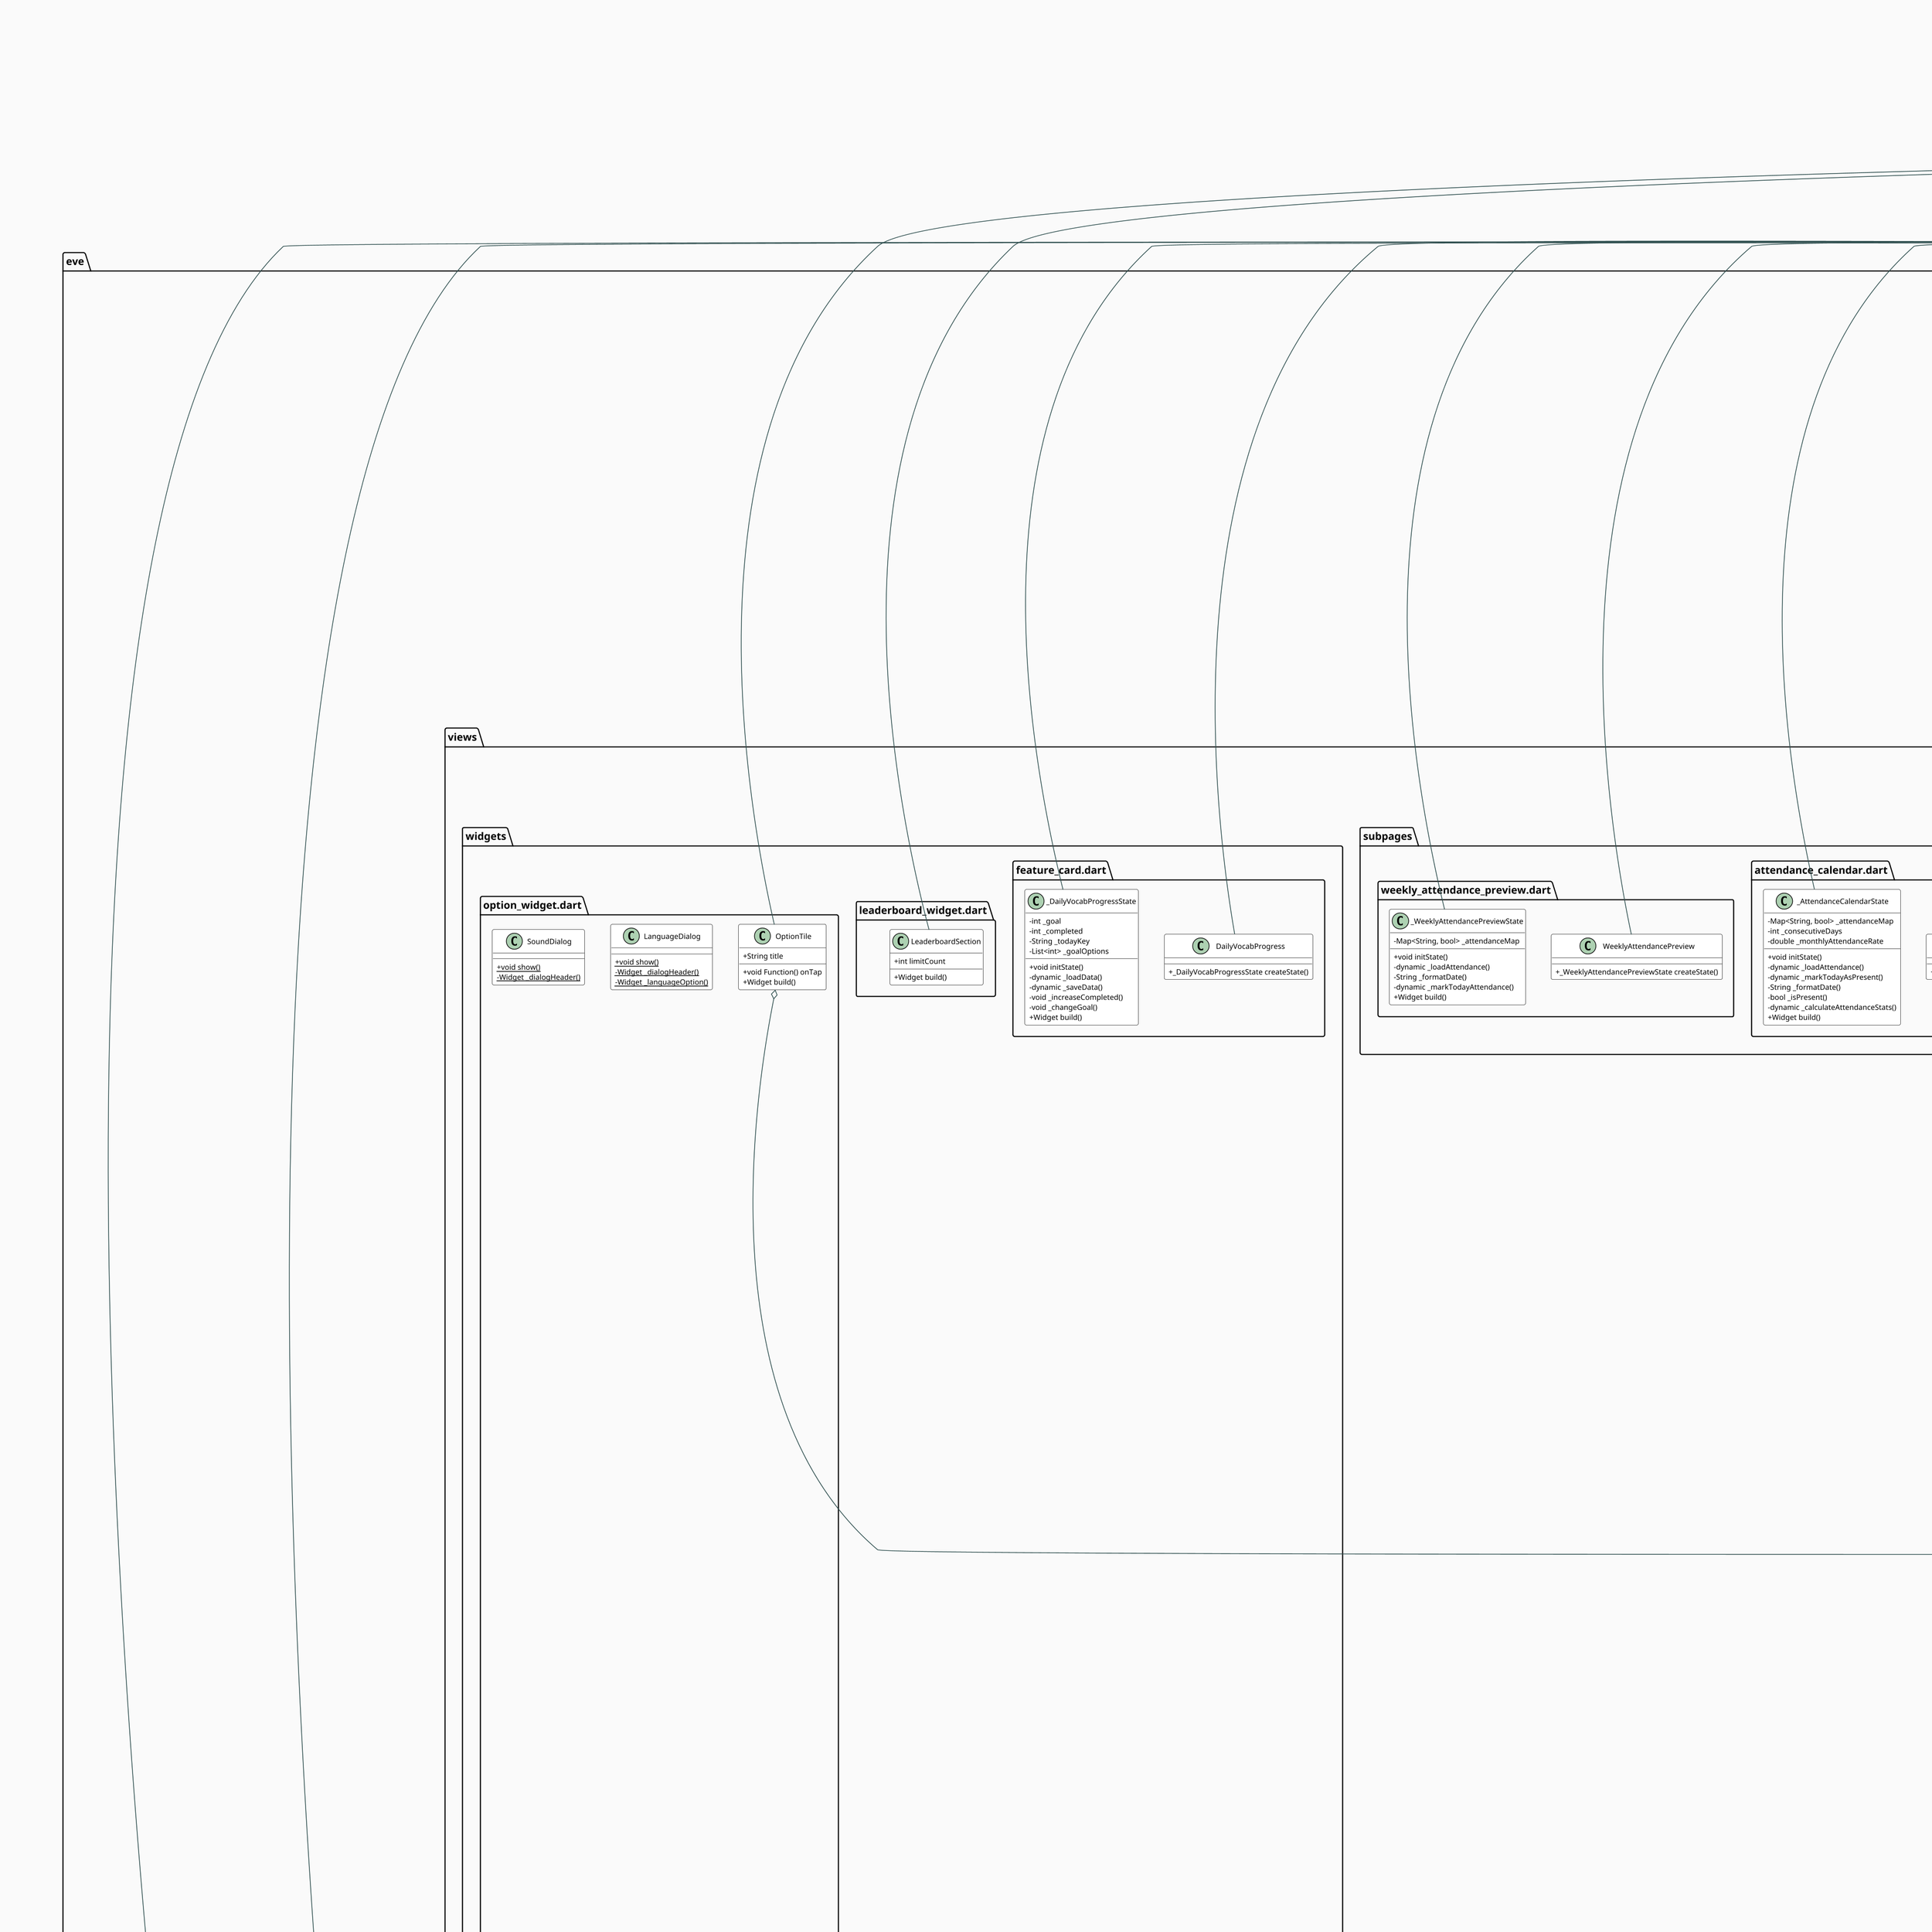 @startuml
' 💄 시각 정돈용 설정
skinparam classAttributeIconSize 0
skinparam ClassFontSize 11
skinparam ClassAttributeFontSize 10
skinparam ClassStereotypeFontSize 9
skinparam BackgroundColor #FAFAFA
skinparam ArrowColor DarkSlateGray
skinparam ClassBackgroundColor White
skinparam Shadowing false
skinparam dpi 150

' 💡 패키지 단위로 그룹핑
set namespaceSeparator ::

class "eve::controller::quiz_controller.dart::QuizController" {
  -QuizService _service
  +dynamic generateQuiz()
  +dynamic checkAnswer()
  +dynamic nextQuestion()
  +void endQuiz()
}

"eve::controller::quiz_controller.dart::QuizController" o-- "eve::services::quiz_service.dart::QuizService"

class "eve::controller::quiz_controller.dart::AnswerResult" {
  +bool isCorrect
  +String? feedback
}

class "eve::firebase_options.dart::DefaultFirebaseOptions" {
  {static} +FirebaseOptions android
  {static} +FirebaseOptions currentPlatform
}

"eve::firebase_options.dart::DefaultFirebaseOptions" o-- "firebase_core_platform_interface::firebase_core_platform_interface.dart::FirebaseOptions"

abstract class "eve::l10n::gen_l10n::app_localizations.dart::AppLocalizations" {
  +String localeName
  {static} +LocalizationsDelegate<AppLocalizations> delegate
  {static} +List<LocalizationsDelegate<dynamic>> localizationsDelegates
  {static} +List<Locale> supportedLocales
  +String waiting
  +String title
  +String login
  +String google_login
  +String settings
  +String sound
  +String sound_settings
  +String sound_on
  +String volume_level
  +String select_music
  +String reset_history
  +String change_background
  +String default_background
  +String dark_background
  +String change_language
  +String language_selection
  +String korean
  +String english
  +String nickname_change
  +String nickname_invalid
  +String nickname_taken
  +String nickname_available
  +String check_duplicate
  +String change_nickname
  +String nickname_placeholder
  +String nickname_success
  +String nickname_check_prompt
  +String logout
  +String confirm_logout
  +String saved_message
  +String close
  +String exit
  +String confirm_exit_quiz
  +String confirm_exit
  +String noNickname
  +String noEmail
  +String resetDialogTitle
  +String resetDialogContent
  +String cancel
  +String historyCleared
  +String levelUpMessage
  +String quizPageTitle
  +String quizErrorFetch
  +String quizErrorNext
  +String feedbackTitle
  +String confirm
  +String hint
  +String submit
  +String reviewBadge
  +String answerHintDefault
  +String setNicknameTitle
  +String promptEnterNickname
  +String exampleNickname
  +String invalidNicknameFormat
  +String nicknameDuplicateExists
  +String nicknameAvailable
  +String nicknameCheckError
  +String nicknameSaved
  +String saveAndStart
  +String next_question
  +String startWithGoogle
  +String dailyLearning
  +String dailyGoal
  +String startQuiz
  +String loadingQuiz
  +String myStats
  +String totalSolved
  +String correctSolved
  +String learningTime
  +String questionGrade
  +String gradeMappingText
  +String wrongNote
  +String dictionary
  +String weeklyAttendance
  +String testSet3DaysAgo
  +String noWrongAnswers
  +String noWordInfo
  +String partOfSpeechNone
  +String dictionaryTitle
  +String searchHint
  +String searchButton
  +String noResults
  +String apiError
  +String networkError
  +String exactMatchTitle
  +String noExactMatch
  +String partialMatchTitle
  +String noPartialMatch
  +String leaderboard
  +String rank
  +String userId
  +String correctSolved2
  +String totalSolved2
  +String accuracyRate
  {static} +AppLocalizations? of()
  +String levelLabel()
  +String expProgress()
  +String difficultyBadge()
  +String welcomeUser()
  +String goalCountUnit()
  +String todayLearnedWords()
  +String days()
  +String hours()
  +String minutes()
  +String levelInfo()
  +String consecutiveAttendance()
  +String monthlyAttendanceRate()
}

"eve::l10n::gen_l10n::app_localizations.dart::AppLocalizations" o-- "flutter::src::widgets::localizations.dart::LocalizationsDelegate<AppLocalizations>"

class "eve::l10n::gen_l10n::app_localizations.dart::_AppLocalizationsDelegate" {
  +dynamic load()
  +bool isSupported()
  +bool shouldReload()
}

"flutter::src::widgets::localizations.dart::LocalizationsDelegate" <|-- "eve::l10n::gen_l10n::app_localizations.dart::_AppLocalizationsDelegate"

class "eve::l10n::gen_l10n::app_localizations_en.dart::AppLocalizationsEn" {
  +String waiting
  +String title
  +String login
  +String google_login
  +String settings
  +String sound
  +String sound_settings
  +String sound_on
  +String volume_level
  +String select_music
  +String reset_history
  +String change_background
  +String default_background
  +String dark_background
  +String change_language
  +String language_selection
  +String korean
  +String english
  +String nickname_change
  +String nickname_invalid
  +String nickname_taken
  +String nickname_available
  +String check_duplicate
  +String change_nickname
  +String nickname_placeholder
  +String nickname_success
  +String nickname_check_prompt
  +String logout
  +String confirm_logout
  +String saved_message
  +String close
  +String exit
  +String confirm_exit_quiz
  +String confirm_exit
  +String noNickname
  +String noEmail
  +String resetDialogTitle
  +String resetDialogContent
  +String cancel
  +String historyCleared
  +String levelUpMessage
  +String quizPageTitle
  +String quizErrorFetch
  +String quizErrorNext
  +String feedbackTitle
  +String confirm
  +String hint
  +String submit
  +String reviewBadge
  +String answerHintDefault
  +String setNicknameTitle
  +String promptEnterNickname
  +String exampleNickname
  +String invalidNicknameFormat
  +String nicknameDuplicateExists
  +String nicknameAvailable
  +String nicknameCheckError
  +String nicknameSaved
  +String saveAndStart
  +String next_question
  +String startWithGoogle
  +String dailyLearning
  +String dailyGoal
  +String startQuiz
  +String loadingQuiz
  +String myStats
  +String totalSolved
  +String correctSolved
  +String learningTime
  +String questionGrade
  +String gradeMappingText
  +String wrongNote
  +String dictionary
  +String weeklyAttendance
  +String testSet3DaysAgo
  +String noWrongAnswers
  +String noWordInfo
  +String partOfSpeechNone
  +String dictionaryTitle
  +String searchHint
  +String searchButton
  +String noResults
  +String apiError
  +String networkError
  +String exactMatchTitle
  +String noExactMatch
  +String partialMatchTitle
  +String noPartialMatch
  +String leaderboard
  +String rank
  +String userId
  +String correctSolved2
  +String totalSolved2
  +String accuracyRate
  +String levelLabel()
  +String expProgress()
  +String difficultyBadge()
  +String welcomeUser()
  +String goalCountUnit()
  +String todayLearnedWords()
  +String days()
  +String hours()
  +String minutes()
  +String levelInfo()
  +String consecutiveAttendance()
  +String monthlyAttendanceRate()
}

"eve::l10n::gen_l10n::app_localizations.dart::AppLocalizations" <|-- "eve::l10n::gen_l10n::app_localizations_en.dart::AppLocalizationsEn"

class "eve::l10n::gen_l10n::app_localizations_ko.dart::AppLocalizationsKo" {
  +String waiting
  +String title
  +String login
  +String google_login
  +String settings
  +String sound
  +String sound_settings
  +String sound_on
  +String volume_level
  +String select_music
  +String reset_history
  +String change_background
  +String default_background
  +String dark_background
  +String change_language
  +String language_selection
  +String korean
  +String english
  +String nickname_change
  +String nickname_invalid
  +String nickname_taken
  +String nickname_available
  +String check_duplicate
  +String change_nickname
  +String nickname_placeholder
  +String nickname_success
  +String nickname_check_prompt
  +String logout
  +String confirm_logout
  +String saved_message
  +String close
  +String exit
  +String confirm_exit_quiz
  +String confirm_exit
  +String noNickname
  +String noEmail
  +String resetDialogTitle
  +String resetDialogContent
  +String cancel
  +String historyCleared
  +String levelUpMessage
  +String quizPageTitle
  +String quizErrorFetch
  +String quizErrorNext
  +String feedbackTitle
  +String confirm
  +String hint
  +String submit
  +String reviewBadge
  +String answerHintDefault
  +String setNicknameTitle
  +String promptEnterNickname
  +String exampleNickname
  +String invalidNicknameFormat
  +String nicknameDuplicateExists
  +String nicknameAvailable
  +String nicknameCheckError
  +String nicknameSaved
  +String saveAndStart
  +String next_question
  +String startWithGoogle
  +String dailyLearning
  +String dailyGoal
  +String startQuiz
  +String loadingQuiz
  +String myStats
  +String totalSolved
  +String correctSolved
  +String learningTime
  +String questionGrade
  +String gradeMappingText
  +String wrongNote
  +String dictionary
  +String weeklyAttendance
  +String testSet3DaysAgo
  +String noWrongAnswers
  +String noWordInfo
  +String partOfSpeechNone
  +String dictionaryTitle
  +String searchHint
  +String searchButton
  +String noResults
  +String apiError
  +String networkError
  +String exactMatchTitle
  +String noExactMatch
  +String partialMatchTitle
  +String noPartialMatch
  +String leaderboard
  +String rank
  +String userId
  +String correctSolved2
  +String totalSolved2
  +String accuracyRate
  +String levelLabel()
  +String expProgress()
  +String difficultyBadge()
  +String welcomeUser()
  +String goalCountUnit()
  +String todayLearnedWords()
  +String days()
  +String hours()
  +String minutes()
  +String levelInfo()
  +String consecutiveAttendance()
  +String monthlyAttendanceRate()
}

"eve::l10n::gen_l10n::app_localizations.dart::AppLocalizations" <|-- "eve::l10n::gen_l10n::app_localizations_ko.dart::AppLocalizationsKo"

class "eve::main.dart::MyApp" {
  -dynamic _getStartPage()
  +Widget build()
}

"flutter::src::widgets::framework.dart::StatelessWidget" <|-- "eve::main.dart::MyApp"

class "eve::main.dart::MainPage" {
  +_MainPage createState()
}

"flutter::src::widgets::framework.dart::StatefulWidget" <|-- "eve::main.dart::MainPage"

class "eve::main.dart::_MainPage" {
  +String nickname
  +String accuracy
  +String learningTime
  +int totalSolved
  +int correctSolved
  -int _level
  -int _exp
  -int _maxExp
  -bool _notificationsEnabled
  +void initState()
  +String getGradeMappingText()
  -dynamic _loadUserInfo()
  -dynamic _loadStats()
  -dynamic _loadLearningTime()
  +String getProfileImage()
  +Widget build()
}

"flutter::src::widgets::framework.dart::State" <|-- "eve::main.dart::_MainPage"

class "eve::model::quiz.dart::QuizQuestion" {
  +String question
  +String answer
  +String hint
  +List<String> distractors
  +List<String> feedbacks
  +int difficulty
  +bool isReview
  +Map<String, dynamic> toMap()
  +Map<String, dynamic> toJson()
}

class "eve::provider::audio_provider.dart::AudioProvider" {
  -AudioPlayer _player
  -List<String> _musicList
  -bool _isPlaying
  -double _volume
  -String _currentMusic
  +bool isPlaying
  +double volume
  +String currentMusic
  +List<String> musicList
  -dynamic _initAudio()
  -dynamic _setMusic()
  +dynamic togglePlay()
  +dynamic setVolume()
  +dynamic changeMusic()
}

"eve::provider::audio_provider.dart::AudioProvider" o-- "audioplayers::src::audioplayer.dart::AudioPlayer"
"flutter::src::foundation::change_notifier.dart::ChangeNotifier" <|-- "eve::provider::audio_provider.dart::AudioProvider"

class "eve::provider::local_provider.dart::LocaleProvider" {
  -Locale _locale
  +Locale locale
  +dynamic loadLocale()
  +dynamic setLocale()
}

"eve::provider::local_provider.dart::LocaleProvider" o-- "dart::ui::Locale"
"flutter::src::foundation::change_notifier.dart::ChangeNotifier" <|-- "eve::provider::local_provider.dart::LocaleProvider"

class "eve::provider::quiz_mode_provider.dart::QuizModeProvider" {
  -QuizGenerationMode _mode
  +QuizGenerationMode mode
  +String modeLabel
  +void setMode()
}

"eve::provider::quiz_mode_provider.dart::QuizModeProvider" o-- "eve::provider::quiz_mode_provider.dart::QuizGenerationMode"
"flutter::src::foundation::change_notifier.dart::ChangeNotifier" <|-- "eve::provider::quiz_mode_provider.dart::QuizModeProvider"

class "eve::provider::quiz_mode_provider.dart::QuizGenerationMode" {
  +int index
  {static} +List<QuizGenerationMode> values
  {static} +QuizGenerationMode gemini
  {static} +QuizGenerationMode urimalsaem
}

"eve::provider::quiz_mode_provider.dart::QuizGenerationMode" o-- "eve::provider::quiz_mode_provider.dart::QuizGenerationMode"
"dart::core::Enum" <|-- "eve::provider::quiz_mode_provider.dart::QuizGenerationMode"

class "eve::provider::theme_provider.dart::ThemeProvider" {
  -ThemeMode _themeMode
  +ThemeMode themeMode
  +dynamic loadTheme()
  +dynamic setTheme()
}

"eve::provider::theme_provider.dart::ThemeProvider" o-- "flutter::src::material::app.dart::ThemeMode"
"flutter::src::foundation::change_notifier.dart::ChangeNotifier" <|-- "eve::provider::theme_provider.dart::ThemeProvider"

class "eve::repository::auth_repository.dart::AuthRepository" {
  -FirebaseFirestore _firestore
  +dynamic getUserDoc()
  +dynamic createUser()
  +dynamic updateLastLogin()
  +dynamic updateNickname()
  +dynamic getNickname()
}

"eve::repository::auth_repository.dart::AuthRepository" o-- "cloud_firestore::cloud_firestore.dart::FirebaseFirestore"

class "eve::repository::quiz_repository.dart::QuizRepository" {
  -FirebaseFirestore _firestore
  +GeminiService geminiService
  +dynamic selectWord()
  +List<String> getGradeRangeFromLevel()
  +dynamic isExist()
  +dynamic generateQuestion()
  -bool _isValidQuiz()
  +dynamic saveQuiz()
  +dynamic getSavedQuestion()
  +dynamic generateFeedBack()
  +dynamic appendFeedback()
  +dynamic updateStatsOnCorrect()
  +dynamic updateStatsOnIncorrect()
  +dynamic getRandomIncorrectWord()
  +dynamic incrementTotalSolved()
  +dynamic incrementCorrectSolved()
  +dynamic resetUserStats()
}

"eve::repository::quiz_repository.dart::QuizRepository" o-- "cloud_firestore::cloud_firestore.dart::FirebaseFirestore"
"eve::repository::quiz_repository.dart::QuizRepository" o-- "eve::services::gemini_service.dart::GeminiService"

class "eve::services::auth_service.dart::AuthService" {
  -FirebaseAuth _firebaseAuth
  -FirebaseFirestore _firestore
  -GoogleSignIn _googleSignIn
  +dynamic signInWithGoogle()
  +dynamic updateNickname()
  +dynamic getNickname()
  +dynamic signOutAndExit()
}

"eve::services::auth_service.dart::AuthService" o-- "firebase_auth::firebase_auth.dart::FirebaseAuth"
"eve::services::auth_service.dart::AuthService" o-- "cloud_firestore::cloud_firestore.dart::FirebaseFirestore"
"eve::services::auth_service.dart::AuthService" o-- "google_sign_in::google_sign_in.dart::GoogleSignIn"

class "eve::services::gemini_service.dart::GeminiService" {
  +String apiKey
  +int extractLevelNumber()
  +dynamic generateQuizQuestion()
  +dynamic reviewAndFixQuiz()
  -String _buildReviewPrompt()
}

class "eve::services::quiz_service.dart::QuizService" {
  -QuizRepository _repository
  -int _quizCount
  +int reviewInterval
  +String adjustBlankLength()
  +String fixSplitUnderscore()
  +String formatQuestion()
  +String extractStem()
  +dynamic getQuestion()
  +dynamic compareAnswer()
  +bool isClearlyInvalidWord()
}

"eve::services::quiz_service.dart::QuizService" o-- "eve::repository::quiz_repository.dart::QuizRepository"

class "eve::utils::attendance_reminder.dart::AttendanceReminder" {
  {static} -FlutterLocalNotificationsPlugin _notifications
  {static} -String _prefKey
  {static} +dynamic init()
  {static} +dynamic checkAndNotify()
  {static} -dynamic _showNotification()
  {static} +dynamic cancelAll()
}

"eve::utils::attendance_reminder.dart::AttendanceReminder" o-- "flutter_local_notifications::src::flutter_local_notifications_plugin.dart::FlutterLocalNotificationsPlugin"

class "eve::viewModel::login_view_model.dart::LoginViewModel" {
  -AuthService _authService
  +bool isLoading
  +String errorMessage
  +dynamic signInWithGoogle()
}

"eve::viewModel::login_view_model.dart::LoginViewModel" o-- "eve::services::auth_service.dart::AuthService"
"flutter::src::foundation::change_notifier.dart::ChangeNotifier" <|-- "eve::viewModel::login_view_model.dart::LoginViewModel"

class "eve::viewModel::option_view_model.dart::OptionViewModel" {
  -AuthService _authService
  -QuizRepository _quizRepository
  +QuizRepository quizRepository
  +dynamic resetUserStats()
  +dynamic signOutAndExit()
  +dynamic updateNickname()
  +dynamic checkNicknameAvailable()
}

"eve::viewModel::option_view_model.dart::OptionViewModel" o-- "eve::Services::auth_service.dart::AuthService"
"eve::viewModel::option_view_model.dart::OptionViewModel" o-- "eve::repository::quiz_repository.dart::QuizRepository"
"flutter::src::foundation::change_notifier.dart::ChangeNotifier" <|-- "eve::viewModel::option_view_model.dart::OptionViewModel"

class "eve::views::pages::dictionary_page.dart::DictionaryPage" {
  +State<DictionaryPage> createState()
}

"flutter::src::widgets::framework.dart::StatefulWidget" <|-- "eve::views::pages::dictionary_page.dart::DictionaryPage"

class "eve::views::pages::dictionary_page.dart::_DictionaryPageState" {
  -TextEditingController _ctrl
  -HtmlUnescape _unescape
  -List<dynamic> _exactMatches
  -List<dynamic> _partialMatches
  -bool _isLoading
  -String? _error
  -dynamic _search()
  -String _normalizeText()
  +String formatWordForDisplay()
  -Widget _buildEntryCard()
  +Widget build()
}

"eve::views::pages::dictionary_page.dart::_DictionaryPageState" o-- "flutter::src::widgets::editable_text.dart::TextEditingController"
"eve::views::pages::dictionary_page.dart::_DictionaryPageState" o-- "html_unescape::html_unescape.dart::HtmlUnescape"
"flutter::src::widgets::framework.dart::State" <|-- "eve::views::pages::dictionary_page.dart::_DictionaryPageState"

class "eve::views::pages::login_page.dart::LoginPage" {
  +Widget build()
}

"flutter::src::widgets::framework.dart::StatelessWidget" <|-- "eve::views::pages::login_page.dart::LoginPage"

class "eve::views::pages::option_page.dart::OptionPage" {
  +State<OptionPage> createState()
}

"flutter::src::widgets::framework.dart::StatefulWidget" <|-- "eve::views::pages::option_page.dart::OptionPage"

class "eve::views::pages::option_page.dart::_OptionPageState" {
  -String _nickname
  -String _email
  -int _level
  -int _exp
  -int _maxExp
  +void initState()
  -dynamic _loadUserInfo()
  +String getProfileImage()
  +Widget build()
  -Widget _buildProfileSection()
  -Widget _buildExpBar()
  -Widget _buildOptionCard()
}

"flutter::src::widgets::framework.dart::State" <|-- "eve::views::pages::option_page.dart::_OptionPageState"

class "eve::views::pages::quiz_option_page.dart::QuizOptionPage" {
  +State<QuizOptionPage> createState()
}

"flutter::src::widgets::framework.dart::StatefulWidget" <|-- "eve::views::pages::quiz_option_page.dart::QuizOptionPage"

class "eve::views::pages::quiz_option_page.dart::_QuizOptionPageState" {
  +void initState()
  +Widget build()
  -Widget _buildOptionCard()
}

"flutter::src::widgets::framework.dart::State" <|-- "eve::views::pages::quiz_option_page.dart::_QuizOptionPageState"

class "eve::views::pages::quiz_page.dart::QuizPage" {
  +State<QuizPage> createState()
}

"flutter::src::widgets::framework.dart::StatefulWidget" <|-- "eve::views::pages::quiz_page.dart::QuizPage"

class "eve::views::pages::quiz_page.dart::_QuizPageState" {
  -FocusNode _answerFocusNode
  +QuizController controller
  +QuizQuestion? currentQuestion
  +bool isLoading
  +String errorMessage
  +String answerHintText
  +bool hasSubmitted
  -int _level
  -int _exp
  -int _maxExp
  -DateTime _quizStartTime
  -TextEditingController _answerCtrl
  +void initState()
  +void dispose()
  -dynamic _loadUserLevel()
  +Color getDifficultyColor()
  -dynamic _endQuiz()
  -dynamic _loadQuiz()
  -dynamic _submitAnswer()
  -dynamic _increaseDailyVocabCount()
  -void _showFeedbackDialog()
  -String _extractInitialHint()
  +Widget build()
}

"eve::views::pages::quiz_page.dart::_QuizPageState" o-- "flutter::src::widgets::focus_manager.dart::FocusNode"
"eve::views::pages::quiz_page.dart::_QuizPageState" o-- "eve::controller::quiz_controller.dart::QuizController"
"eve::views::pages::quiz_page.dart::_QuizPageState" o-- "eve::model::quiz.dart::QuizQuestion"
"eve::views::pages::quiz_page.dart::_QuizPageState" o-- "flutter::src::widgets::editable_text.dart::TextEditingController"
"flutter::src::widgets::framework.dart::State" <|-- "eve::views::pages::quiz_page.dart::_QuizPageState"

class "eve::views::pages::set_name_page.dart::SetUserPage" {
  +_SetUserPage createState()
}

"flutter::src::widgets::framework.dart::StatefulWidget" <|-- "eve::views::pages::set_name_page.dart::SetUserPage"

class "eve::views::pages::set_name_page.dart::_SetUserPage" {
  -TextEditingController _nicknameController
  -bool _isSaving
  -bool? _isDuplicate
  -String _checkMessage
  -bool _validateNickname()
  -dynamic _checkNicknameDuplicate()
  -dynamic _saveNickname()
  +Widget build()
}

"eve::views::pages::set_name_page.dart::_SetUserPage" o-- "flutter::src::widgets::editable_text.dart::TextEditingController"
"flutter::src::widgets::framework.dart::State" <|-- "eve::views::pages::set_name_page.dart::_SetUserPage"

class "eve::views::pages::wrongNotes_page.dart::WrongNotePage" {
  -dynamic _loadIncorrectWords()
  +dynamic fetchWordDetail()
  +Widget build()
}

"flutter::src::widgets::framework.dart::StatelessWidget" <|-- "eve::views::pages::wrongNotes_page.dart::WrongNotePage"

class "eve::views::subpages::attendance_calendar.dart::AttendanceCalendar" {
  +_AttendanceCalendarState createState()
}

"flutter::src::widgets::framework.dart::StatefulWidget" <|-- "eve::views::subpages::attendance_calendar.dart::AttendanceCalendar"

class "eve::views::subpages::attendance_calendar.dart::_AttendanceCalendarState" {
  -Map<String, bool> _attendanceMap
  -int _consecutiveDays
  -double _monthlyAttendanceRate
  +void initState()
  -dynamic _loadAttendance()
  -dynamic _markTodayAsPresent()
  -String _formatDate()
  -bool _isPresent()
  -dynamic _calculateAttendanceStats()
  +Widget build()
}

"flutter::src::widgets::framework.dart::State" <|-- "eve::views::subpages::attendance_calendar.dart::_AttendanceCalendarState"

class "eve::views::subpages::weekly_attendance_preview.dart::WeeklyAttendancePreview" {
  +_WeeklyAttendancePreviewState createState()
}

"flutter::src::widgets::framework.dart::StatefulWidget" <|-- "eve::views::subpages::weekly_attendance_preview.dart::WeeklyAttendancePreview"

class "eve::views::subpages::weekly_attendance_preview.dart::_WeeklyAttendancePreviewState" {
  -Map<String, bool> _attendanceMap
  +void initState()
  -dynamic _loadAttendance()
  -String _formatDate()
  -dynamic _markTodayAttendance()
  +Widget build()
}

"flutter::src::widgets::framework.dart::State" <|-- "eve::views::subpages::weekly_attendance_preview.dart::_WeeklyAttendancePreviewState"

class "eve::views::widgets::feature_card.dart::DailyVocabProgress" {
  +_DailyVocabProgressState createState()
}

"flutter::src::widgets::framework.dart::StatefulWidget" <|-- "eve::views::widgets::feature_card.dart::DailyVocabProgress"

class "eve::views::widgets::feature_card.dart::_DailyVocabProgressState" {
  -int _goal
  -int _completed
  -String _todayKey
  -List<int> _goalOptions
  +void initState()
  -dynamic _loadData()
  -dynamic _saveData()
  -void _increaseCompleted()
  -void _changeGoal()
  +Widget build()
}

"flutter::src::widgets::framework.dart::State" <|-- "eve::views::widgets::feature_card.dart::_DailyVocabProgressState"

class "eve::views::widgets::leaderboard_widget.dart::LeaderboardSection" {
  +int limitCount
  +Widget build()
}

"flutter::src::widgets::framework.dart::StatelessWidget" <|-- "eve::views::widgets::leaderboard_widget.dart::LeaderboardSection"

class "eve::views::widgets::option_widget.dart::OptionTile" {
  +String title
  +void Function() onTap
  +Widget build()
}

"eve::views::widgets::option_widget.dart::OptionTile" o-- "dart::ui::void Function()"
"flutter::src::widgets::framework.dart::StatelessWidget" <|-- "eve::views::widgets::option_widget.dart::OptionTile"

class "eve::views::widgets::option_widget.dart::SoundDialog" {
  {static} +void show()
  {static} -Widget _dialogHeader()
}

class "eve::views::widgets::option_widget.dart::LanguageDialog" {
  {static} +void show()
  {static} -Widget _dialogHeader()
  {static} -Widget _languageOption()
}

class "eve::views::widgets::option_widget.dart::BackgroundDialog" {
  {static} +void show()
  {static} -Widget _dialogHeader()
  {static} -Widget _themeOption()
}

class "eve::views::widgets::option_widget.dart::NicknameDialog" {
  {static} +void show()
  {static} -Widget _dialogHeader()
}


@enduml